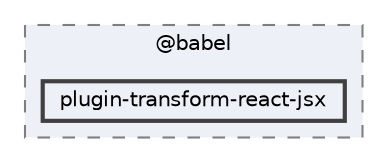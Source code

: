 digraph "pkiclassroomrescheduler/src/main/frontend/node_modules/@babel/plugin-transform-react-jsx"
{
 // LATEX_PDF_SIZE
  bgcolor="transparent";
  edge [fontname=Helvetica,fontsize=10,labelfontname=Helvetica,labelfontsize=10];
  node [fontname=Helvetica,fontsize=10,shape=box,height=0.2,width=0.4];
  compound=true
  subgraph clusterdir_bc8070c8b402176472541bb6f0cba6df {
    graph [ bgcolor="#edf0f7", pencolor="grey50", label="@babel", fontname=Helvetica,fontsize=10 style="filled,dashed", URL="dir_bc8070c8b402176472541bb6f0cba6df.html",tooltip=""]
  dir_ab79c4940a83aa88386da58b39c9f227 [label="plugin-transform-react-jsx", fillcolor="#edf0f7", color="grey25", style="filled,bold", URL="dir_ab79c4940a83aa88386da58b39c9f227.html",tooltip=""];
  }
}
